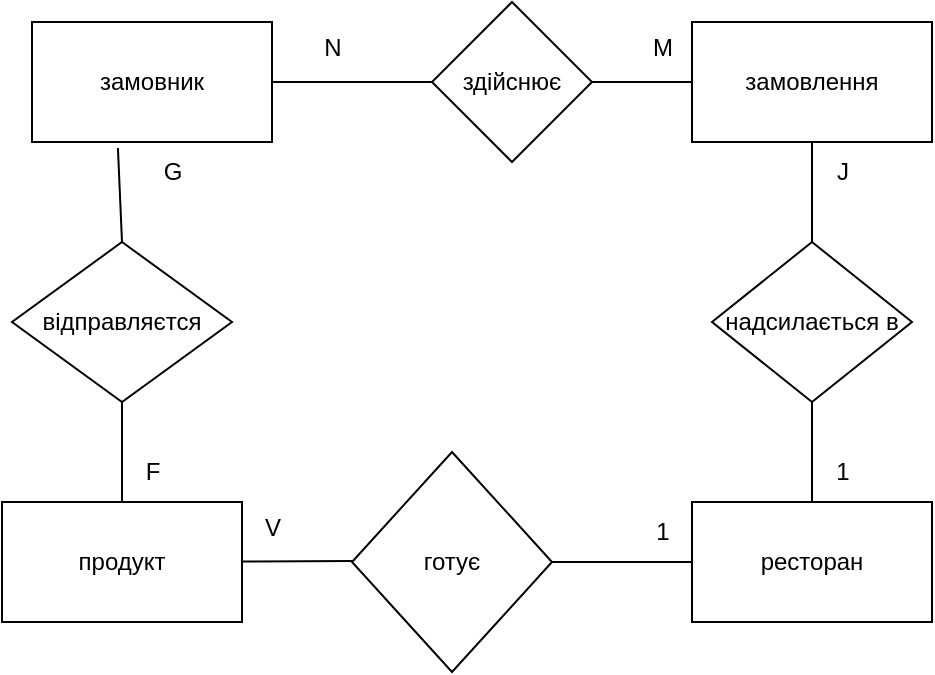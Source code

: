 <mxfile version="22.0.8" type="device">
  <diagram name="Страница — 1" id="hpWF2FHp2yvNVQH68T0X">
    <mxGraphModel dx="733" dy="608" grid="1" gridSize="10" guides="1" tooltips="1" connect="1" arrows="1" fold="1" page="1" pageScale="1" pageWidth="827" pageHeight="1169" math="0" shadow="0">
      <root>
        <mxCell id="0" />
        <mxCell id="1" parent="0" />
        <mxCell id="61knH06kNng-UKV_1ES9-1" value="замовник" style="rounded=0;whiteSpace=wrap;html=1;" vertex="1" parent="1">
          <mxGeometry x="40" y="70" width="120" height="60" as="geometry" />
        </mxCell>
        <mxCell id="61knH06kNng-UKV_1ES9-2" value="замовлення" style="rounded=0;whiteSpace=wrap;html=1;" vertex="1" parent="1">
          <mxGeometry x="370" y="70" width="120" height="60" as="geometry" />
        </mxCell>
        <mxCell id="61knH06kNng-UKV_1ES9-3" value="ресторан" style="rounded=0;whiteSpace=wrap;html=1;" vertex="1" parent="1">
          <mxGeometry x="370" y="310" width="120" height="60" as="geometry" />
        </mxCell>
        <mxCell id="61knH06kNng-UKV_1ES9-4" value="продукт" style="rounded=0;whiteSpace=wrap;html=1;" vertex="1" parent="1">
          <mxGeometry x="25" y="310" width="120" height="60" as="geometry" />
        </mxCell>
        <mxCell id="61knH06kNng-UKV_1ES9-5" value="здійснює" style="rhombus;whiteSpace=wrap;html=1;" vertex="1" parent="1">
          <mxGeometry x="240" y="60" width="80" height="80" as="geometry" />
        </mxCell>
        <mxCell id="61knH06kNng-UKV_1ES9-8" value="надсилається в" style="rhombus;whiteSpace=wrap;html=1;" vertex="1" parent="1">
          <mxGeometry x="380" y="180" width="100" height="80" as="geometry" />
        </mxCell>
        <mxCell id="61knH06kNng-UKV_1ES9-9" value="" style="endArrow=none;html=1;rounded=0;entryX=0;entryY=0.5;entryDx=0;entryDy=0;exitX=1;exitY=0.5;exitDx=0;exitDy=0;" edge="1" parent="1" source="61knH06kNng-UKV_1ES9-1" target="61knH06kNng-UKV_1ES9-5">
          <mxGeometry width="50" height="50" relative="1" as="geometry">
            <mxPoint x="170" y="200" as="sourcePoint" />
            <mxPoint x="220" y="150" as="targetPoint" />
          </mxGeometry>
        </mxCell>
        <mxCell id="61knH06kNng-UKV_1ES9-10" value="" style="endArrow=none;html=1;rounded=0;entryX=0;entryY=0.5;entryDx=0;entryDy=0;exitX=1;exitY=0.5;exitDx=0;exitDy=0;" edge="1" parent="1" source="61knH06kNng-UKV_1ES9-5" target="61knH06kNng-UKV_1ES9-2">
          <mxGeometry width="50" height="50" relative="1" as="geometry">
            <mxPoint x="310" y="99.5" as="sourcePoint" />
            <mxPoint x="370" y="99.5" as="targetPoint" />
          </mxGeometry>
        </mxCell>
        <mxCell id="61knH06kNng-UKV_1ES9-11" value="" style="endArrow=none;html=1;rounded=0;entryX=0.5;entryY=1;entryDx=0;entryDy=0;exitX=0.5;exitY=0;exitDx=0;exitDy=0;" edge="1" parent="1" source="61knH06kNng-UKV_1ES9-8" target="61knH06kNng-UKV_1ES9-2">
          <mxGeometry width="50" height="50" relative="1" as="geometry">
            <mxPoint x="310" y="170" as="sourcePoint" />
            <mxPoint x="370" y="170" as="targetPoint" />
          </mxGeometry>
        </mxCell>
        <mxCell id="61knH06kNng-UKV_1ES9-12" value="" style="endArrow=none;html=1;rounded=0;" edge="1" parent="1" source="61knH06kNng-UKV_1ES9-3" target="61knH06kNng-UKV_1ES9-8">
          <mxGeometry width="50" height="50" relative="1" as="geometry">
            <mxPoint x="429.5" y="310" as="sourcePoint" />
            <mxPoint x="429.5" y="260" as="targetPoint" />
          </mxGeometry>
        </mxCell>
        <mxCell id="61knH06kNng-UKV_1ES9-13" value="N" style="text;html=1;align=center;verticalAlign=middle;resizable=0;points=[];autosize=1;strokeColor=none;fillColor=none;" vertex="1" parent="1">
          <mxGeometry x="175" y="68" width="30" height="30" as="geometry" />
        </mxCell>
        <mxCell id="61knH06kNng-UKV_1ES9-14" value="M" style="text;html=1;align=center;verticalAlign=middle;resizable=0;points=[];autosize=1;strokeColor=none;fillColor=none;" vertex="1" parent="1">
          <mxGeometry x="340" y="68" width="30" height="30" as="geometry" />
        </mxCell>
        <mxCell id="61knH06kNng-UKV_1ES9-15" value="J" style="text;html=1;align=center;verticalAlign=middle;resizable=0;points=[];autosize=1;strokeColor=none;fillColor=none;" vertex="1" parent="1">
          <mxGeometry x="430" y="130" width="30" height="30" as="geometry" />
        </mxCell>
        <mxCell id="61knH06kNng-UKV_1ES9-16" value="1" style="text;html=1;align=center;verticalAlign=middle;resizable=0;points=[];autosize=1;strokeColor=none;fillColor=none;" vertex="1" parent="1">
          <mxGeometry x="430" y="280" width="30" height="30" as="geometry" />
        </mxCell>
        <mxCell id="61knH06kNng-UKV_1ES9-17" value="готує" style="rhombus;whiteSpace=wrap;html=1;" vertex="1" parent="1">
          <mxGeometry x="200" y="285" width="100" height="110" as="geometry" />
        </mxCell>
        <mxCell id="61knH06kNng-UKV_1ES9-18" value="" style="endArrow=none;html=1;rounded=0;entryX=0;entryY=0.5;entryDx=0;entryDy=0;exitX=1;exitY=0.5;exitDx=0;exitDy=0;" edge="1" parent="1" source="61knH06kNng-UKV_1ES9-17" target="61knH06kNng-UKV_1ES9-3">
          <mxGeometry width="50" height="50" relative="1" as="geometry">
            <mxPoint x="320" y="400" as="sourcePoint" />
            <mxPoint x="320" y="350" as="targetPoint" />
          </mxGeometry>
        </mxCell>
        <mxCell id="61knH06kNng-UKV_1ES9-19" value="" style="endArrow=none;html=1;rounded=0;entryX=0;entryY=0.5;entryDx=0;entryDy=0;" edge="1" parent="1" source="61knH06kNng-UKV_1ES9-4">
          <mxGeometry width="50" height="50" relative="1" as="geometry">
            <mxPoint x="150" y="340" as="sourcePoint" />
            <mxPoint x="200" y="339.5" as="targetPoint" />
          </mxGeometry>
        </mxCell>
        <mxCell id="61knH06kNng-UKV_1ES9-20" value="1" style="text;html=1;align=center;verticalAlign=middle;resizable=0;points=[];autosize=1;strokeColor=none;fillColor=none;" vertex="1" parent="1">
          <mxGeometry x="340" y="310" width="30" height="30" as="geometry" />
        </mxCell>
        <mxCell id="61knH06kNng-UKV_1ES9-21" value="V" style="text;html=1;align=center;verticalAlign=middle;resizable=0;points=[];autosize=1;strokeColor=none;fillColor=none;" vertex="1" parent="1">
          <mxGeometry x="145" y="308" width="30" height="30" as="geometry" />
        </mxCell>
        <mxCell id="61knH06kNng-UKV_1ES9-22" value="відправляєтся" style="rhombus;whiteSpace=wrap;html=1;" vertex="1" parent="1">
          <mxGeometry x="30" y="180" width="110" height="80" as="geometry" />
        </mxCell>
        <mxCell id="61knH06kNng-UKV_1ES9-23" value="" style="endArrow=none;html=1;rounded=0;entryX=0.358;entryY=1.05;entryDx=0;entryDy=0;exitX=0.5;exitY=0;exitDx=0;exitDy=0;entryPerimeter=0;" edge="1" parent="1" source="61knH06kNng-UKV_1ES9-22" target="61knH06kNng-UKV_1ES9-1">
          <mxGeometry width="50" height="50" relative="1" as="geometry">
            <mxPoint x="170" y="110" as="sourcePoint" />
            <mxPoint x="250" y="110" as="targetPoint" />
          </mxGeometry>
        </mxCell>
        <mxCell id="61knH06kNng-UKV_1ES9-24" value="" style="endArrow=none;html=1;rounded=0;entryX=0.5;entryY=1;entryDx=0;entryDy=0;exitX=0.5;exitY=0;exitDx=0;exitDy=0;" edge="1" parent="1" source="61knH06kNng-UKV_1ES9-4" target="61knH06kNng-UKV_1ES9-22">
          <mxGeometry width="50" height="50" relative="1" as="geometry">
            <mxPoint x="95" y="190" as="sourcePoint" />
            <mxPoint x="93" y="143" as="targetPoint" />
          </mxGeometry>
        </mxCell>
        <mxCell id="61knH06kNng-UKV_1ES9-25" value="F" style="text;html=1;align=center;verticalAlign=middle;resizable=0;points=[];autosize=1;strokeColor=none;fillColor=none;" vertex="1" parent="1">
          <mxGeometry x="85" y="280" width="30" height="30" as="geometry" />
        </mxCell>
        <mxCell id="61knH06kNng-UKV_1ES9-26" value="G" style="text;html=1;align=center;verticalAlign=middle;resizable=0;points=[];autosize=1;strokeColor=none;fillColor=none;" vertex="1" parent="1">
          <mxGeometry x="95" y="130" width="30" height="30" as="geometry" />
        </mxCell>
      </root>
    </mxGraphModel>
  </diagram>
</mxfile>
